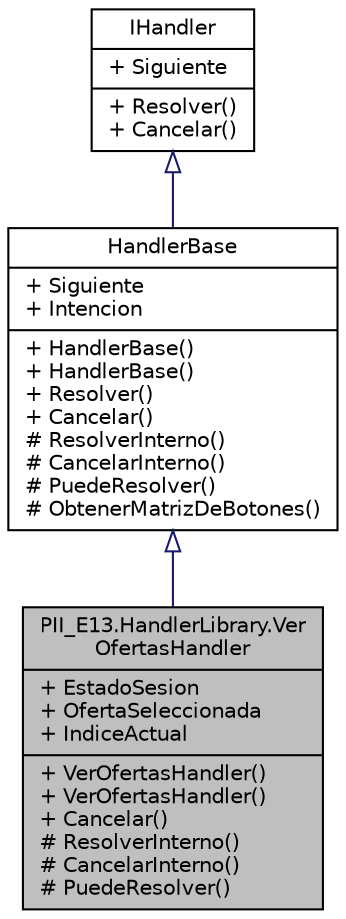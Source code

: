 digraph "PII_E13.HandlerLibrary.VerOfertasHandler"
{
 // INTERACTIVE_SVG=YES
 // LATEX_PDF_SIZE
  edge [fontname="Helvetica",fontsize="10",labelfontname="Helvetica",labelfontsize="10"];
  node [fontname="Helvetica",fontsize="10",shape=record];
  Node1 [label="{PII_E13.HandlerLibrary.Ver\lOfertasHandler\n|+ EstadoSesion\l+ OfertaSeleccionada\l+ IndiceActual\l|+ VerOfertasHandler()\l+ VerOfertasHandler()\l+ Cancelar()\l# ResolverInterno()\l# CancelarInterno()\l# PuedeResolver()\l}",height=0.2,width=0.4,color="black", fillcolor="grey75", style="filled", fontcolor="black",tooltip="Handler encargado de procesar la postulación de ofertas, desde el proceso de búsqueda hasta la selecc..."];
  Node2 -> Node1 [dir="back",color="midnightblue",fontsize="10",style="solid",arrowtail="onormal",fontname="Helvetica"];
  Node2 [label="{HandlerBase\n|+ Siguiente\l+ Intencion\l|+ HandlerBase()\l+ HandlerBase()\l+ Resolver()\l+ Cancelar()\l# ResolverInterno()\l# CancelarInterno()\l# PuedeResolver()\l# ObtenerMatrizDeBotones()\l}",height=0.2,width=0.4,color="black", fillcolor="white", style="filled",URL="$classPII__E13_1_1HandlerLibrary_1_1HandlerBase.html",tooltip="Clase base para implementar el patrón Chain of Responsibility. En ese patrón se pasa un mensaje a tra..."];
  Node3 -> Node2 [dir="back",color="midnightblue",fontsize="10",style="solid",arrowtail="onormal",fontname="Helvetica"];
  Node3 [label="{IHandler\n|+ Siguiente\l|+ Resolver()\l+ Cancelar()\l}",height=0.2,width=0.4,color="black", fillcolor="white", style="filled",URL="$interfacePII__E13_1_1HandlerLibrary_1_1IHandler.html",tooltip="Interfaz para implementar el patrón Chain of Responsibility. En ese patrón se pasa un mensaje a travé..."];
}
